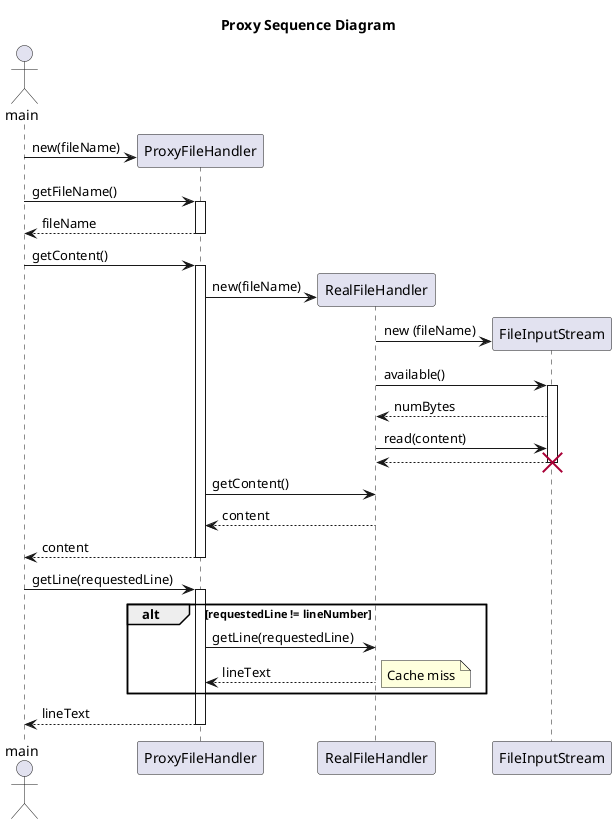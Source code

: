 @startuml

title Proxy Sequence Diagram

actor main
create ProxyFileHandler

main -> ProxyFileHandler : new(fileName)
main -> ProxyFileHandler : getFileName()
activate ProxyFileHandler
main <-- ProxyFileHandler : fileName
deactivate ProxyFileHandler

main -> ProxyFileHandler : getContent()
activate ProxyFileHandler
create RealFileHandler
    ProxyFileHandler -> RealFileHandler : new(fileName)
    create FileInputStream
    RealFileHandler -> FileInputStream : new (fileName)
    RealFileHandler -> FileInputStream : available()
    activate FileInputStream
    RealFileHandler <-- FileInputStream : numBytes
    RealFileHandler -> FileInputStream : read(content)
    RealFileHandler <-- FileInputStream
    deactivate FileInputStream
    destroy FileInputStream
ProxyFileHandler -> RealFileHandler : getContent()
ProxyFileHandler <-- RealFileHandler : content
main <-- ProxyFileHandler : content
deactivate ProxyFileHandler

main -> ProxyFileHandler : getLine(requestedLine)
activate ProxyFileHandler
alt requestedLine != lineNumber
	ProxyFileHandler -> RealFileHandler : getLine(requestedLine)
	ProxyFileHandler <-- RealFileHandler : lineText
	note right : Cache miss
end
main <-- ProxyFileHandler : lineText

	
deactivate ProxyFileHandler

@enduml
